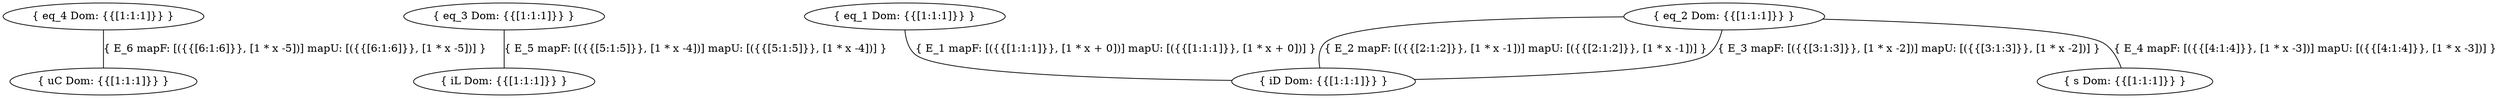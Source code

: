 digraph G{
    ratio="fill"
    node[shape="ellipse"]
    uC [label="{ uC Dom: {{[1:1:1]}} }"]
    iL [label="{ iL Dom: {{[1:1:1]}} }"]
    iD [label="{ iD Dom: {{[1:1:1]}} }"]
    s [label="{ s Dom: {{[1:1:1]}} }"]
    eq_1 [label="{ eq_1 Dom: {{[1:1:1]}} }"]
    eq_2 [label="{ eq_2 Dom: {{[1:1:1]}} }"]
    eq_3 [label="{ eq_3 Dom: {{[1:1:1]}} }"]
    eq_4 [label="{ eq_4 Dom: {{[1:1:1]}} }"]
    
eq_1 -> iD [label="{ E_1 mapF: [({{[1:1:1]}}, [1 * x + 0])] mapU: [({{[1:1:1]}}, [1 * x + 0])] }", arrowhead="none"]
    eq_2 -> iD [label="{ E_2 mapF: [({{[2:1:2]}}, [1 * x -1])] mapU: [({{[2:1:2]}}, [1 * x -1])] }", arrowhead="none"]
    eq_2 -> iD [label="{ E_3 mapF: [({{[3:1:3]}}, [1 * x -2])] mapU: [({{[3:1:3]}}, [1 * x -2])] }", arrowhead="none"]
    eq_2 -> s [label="{ E_4 mapF: [({{[4:1:4]}}, [1 * x -3])] mapU: [({{[4:1:4]}}, [1 * x -3])] }", arrowhead="none"]
    eq_3 -> iL [label="{ E_5 mapF: [({{[5:1:5]}}, [1 * x -4])] mapU: [({{[5:1:5]}}, [1 * x -4])] }", arrowhead="none"]
    eq_4 -> uC [label="{ E_6 mapF: [({{[6:1:6]}}, [1 * x -5])] mapU: [({{[6:1:6]}}, [1 * x -5])] }", arrowhead="none"]
    
}
